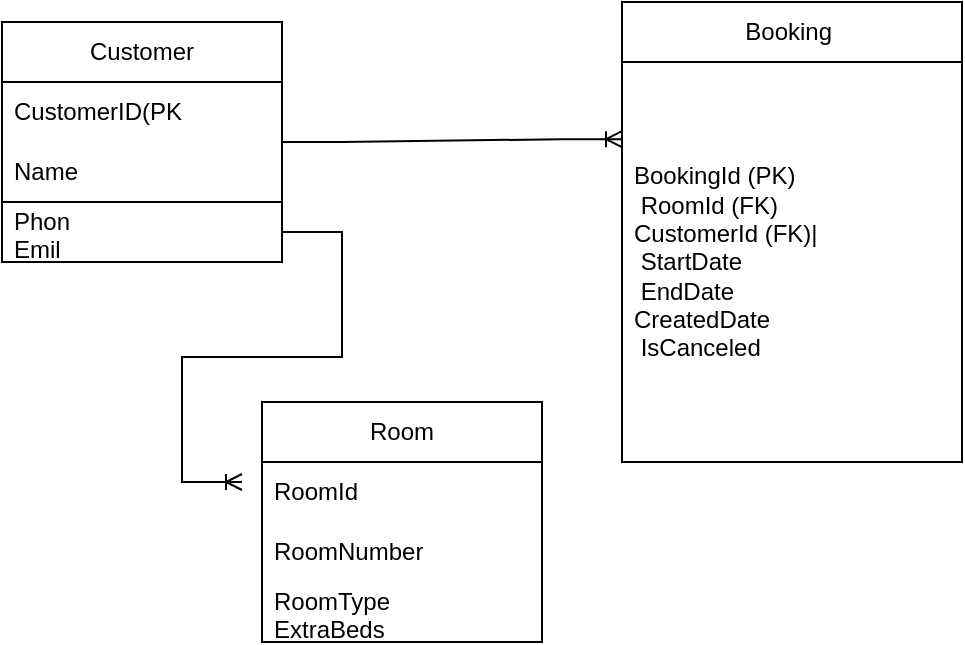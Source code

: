 <mxfile version="26.1.1">
  <diagram name="Page-1" id="7LAQk05MDK8cH8scg-bK">
    <mxGraphModel dx="794" dy="412" grid="1" gridSize="10" guides="1" tooltips="1" connect="1" arrows="1" fold="1" page="1" pageScale="1" pageWidth="827" pageHeight="1169" math="0" shadow="0">
      <root>
        <mxCell id="0" />
        <mxCell id="1" parent="0" />
        <mxCell id="z_g7c0bVCW1H3u5M801H-1" value="Customer" style="swimlane;fontStyle=0;childLayout=stackLayout;horizontal=1;startSize=30;horizontalStack=0;resizeParent=1;resizeParentMax=0;resizeLast=0;collapsible=1;marginBottom=0;whiteSpace=wrap;html=1;" vertex="1" parent="1">
          <mxGeometry x="130" y="90" width="140" height="120" as="geometry" />
        </mxCell>
        <mxCell id="z_g7c0bVCW1H3u5M801H-2" value="CustomerID(PK" style="text;strokeColor=none;fillColor=none;align=left;verticalAlign=middle;spacingLeft=4;spacingRight=4;overflow=hidden;points=[[0,0.5],[1,0.5]];portConstraint=eastwest;rotatable=0;whiteSpace=wrap;html=1;" vertex="1" parent="z_g7c0bVCW1H3u5M801H-1">
          <mxGeometry y="30" width="140" height="30" as="geometry" />
        </mxCell>
        <mxCell id="z_g7c0bVCW1H3u5M801H-3" value="Name" style="text;strokeColor=none;fillColor=none;align=left;verticalAlign=middle;spacingLeft=4;spacingRight=4;overflow=hidden;points=[[0,0.5],[1,0.5]];portConstraint=eastwest;rotatable=0;whiteSpace=wrap;html=1;" vertex="1" parent="z_g7c0bVCW1H3u5M801H-1">
          <mxGeometry y="60" width="140" height="30" as="geometry" />
        </mxCell>
        <mxCell id="z_g7c0bVCW1H3u5M801H-4" value="Phon&lt;div&gt;Emil&lt;/div&gt;" style="text;strokeColor=default;fillColor=none;align=left;verticalAlign=middle;spacingLeft=4;spacingRight=4;overflow=hidden;points=[[0,0.5],[1,0.5]];portConstraint=eastwest;rotatable=0;whiteSpace=wrap;html=1;perimeterSpacing=0;" vertex="1" parent="z_g7c0bVCW1H3u5M801H-1">
          <mxGeometry y="90" width="140" height="30" as="geometry" />
        </mxCell>
        <mxCell id="z_g7c0bVCW1H3u5M801H-5" value="Booking&amp;nbsp;" style="swimlane;fontStyle=0;childLayout=stackLayout;horizontal=1;startSize=30;horizontalStack=0;resizeParent=1;resizeParentMax=0;resizeLast=0;collapsible=1;marginBottom=0;whiteSpace=wrap;html=1;" vertex="1" parent="1">
          <mxGeometry x="440" y="80" width="170" height="230" as="geometry" />
        </mxCell>
        <mxCell id="z_g7c0bVCW1H3u5M801H-8" value="&lt;div&gt;BookingId (PK)&amp;nbsp;&lt;/div&gt;&lt;div&gt;&lt;span style=&quot;background-color: transparent; color: light-dark(rgb(0, 0, 0), rgb(255, 255, 255));&quot;&gt;&amp;nbsp;RoomId (FK)&amp;nbsp; &amp;nbsp;&amp;nbsp;&lt;/span&gt;&lt;span style=&quot;background-color: transparent; color: light-dark(rgb(0, 0, 0), rgb(255, 255, 255));&quot;&gt;&amp;nbsp; &amp;nbsp; &amp;nbsp; &amp;nbsp; &amp;nbsp; &amp;nbsp; &amp;nbsp; &amp;nbsp; &amp;nbsp; &amp;nbsp; &amp;nbsp; CustomerId (FK)|&lt;/span&gt;&lt;span style=&quot;background-color: transparent; color: light-dark(rgb(0, 0, 0), rgb(255, 255, 255));&quot;&gt;&amp;nbsp; &amp;nbsp; &amp;nbsp; &amp;nbsp; &amp;nbsp;&amp;nbsp;&lt;/span&gt;&lt;span style=&quot;background-color: transparent; color: light-dark(rgb(0, 0, 0), rgb(255, 255, 255));&quot;&gt;&amp;nbsp; &amp;nbsp; &amp;nbsp; &amp;nbsp; &amp;nbsp; &amp;nbsp;StartDate&amp;nbsp; &amp;nbsp; &amp;nbsp; &lt;/span&gt;&lt;span style=&quot;background-color: transparent; color: light-dark(rgb(0, 0, 0), rgb(255, 255, 255));&quot;&gt;&amp;nbsp; &amp;nbsp; &amp;nbsp; &amp;nbsp; &amp;nbsp; &amp;nbsp; &amp;nbsp; &amp;nbsp; &amp;nbsp; &amp;nbsp; &amp;nbsp; &amp;nbsp; &amp;nbsp;EndDate&amp;nbsp; &amp;nbsp; &amp;nbsp; &amp;nbsp;&amp;nbsp;&lt;/span&gt;&lt;span style=&quot;background-color: transparent; color: light-dark(rgb(0, 0, 0), rgb(255, 255, 255));&quot;&gt;&amp;nbsp; &amp;nbsp; &amp;nbsp; &amp;nbsp; &amp;nbsp; &amp;nbsp; &amp;nbsp; &amp;nbsp; &amp;nbsp; &amp;nbsp; &amp;nbsp; &amp;nbsp; CreatedDate&amp;nbsp; &amp;nbsp;&amp;nbsp;&lt;/span&gt;&lt;/div&gt;&lt;div&gt;&amp;nbsp;IsCanceled&lt;/div&gt;" style="text;strokeColor=none;fillColor=none;align=left;verticalAlign=middle;spacingLeft=4;spacingRight=4;overflow=hidden;points=[[0,0.5],[1,0.5]];portConstraint=eastwest;rotatable=0;whiteSpace=wrap;html=1;" vertex="1" parent="z_g7c0bVCW1H3u5M801H-5">
          <mxGeometry y="30" width="170" height="200" as="geometry" />
        </mxCell>
        <mxCell id="z_g7c0bVCW1H3u5M801H-13" value="Room" style="swimlane;fontStyle=0;childLayout=stackLayout;horizontal=1;startSize=30;horizontalStack=0;resizeParent=1;resizeParentMax=0;resizeLast=0;collapsible=1;marginBottom=0;whiteSpace=wrap;html=1;" vertex="1" parent="1">
          <mxGeometry x="260" y="280" width="140" height="120" as="geometry" />
        </mxCell>
        <mxCell id="z_g7c0bVCW1H3u5M801H-14" value="RoomId" style="text;strokeColor=none;fillColor=none;align=left;verticalAlign=middle;spacingLeft=4;spacingRight=4;overflow=hidden;points=[[0,0.5],[1,0.5]];portConstraint=eastwest;rotatable=0;whiteSpace=wrap;html=1;" vertex="1" parent="z_g7c0bVCW1H3u5M801H-13">
          <mxGeometry y="30" width="140" height="30" as="geometry" />
        </mxCell>
        <mxCell id="z_g7c0bVCW1H3u5M801H-15" value="RoomNumber" style="text;strokeColor=none;fillColor=none;align=left;verticalAlign=middle;spacingLeft=4;spacingRight=4;overflow=hidden;points=[[0,0.5],[1,0.5]];portConstraint=eastwest;rotatable=0;whiteSpace=wrap;html=1;" vertex="1" parent="z_g7c0bVCW1H3u5M801H-13">
          <mxGeometry y="60" width="140" height="30" as="geometry" />
        </mxCell>
        <mxCell id="z_g7c0bVCW1H3u5M801H-16" value="&lt;div&gt;RoomType&amp;nbsp; &amp;nbsp;&lt;/div&gt;&lt;div&gt;ExtraBeds&lt;/div&gt;" style="text;strokeColor=none;fillColor=none;align=left;verticalAlign=middle;spacingLeft=4;spacingRight=4;overflow=hidden;points=[[0,0.5],[1,0.5]];portConstraint=eastwest;rotatable=0;whiteSpace=wrap;html=1;" vertex="1" parent="z_g7c0bVCW1H3u5M801H-13">
          <mxGeometry y="90" width="140" height="30" as="geometry" />
        </mxCell>
        <mxCell id="z_g7c0bVCW1H3u5M801H-18" value="" style="edgeStyle=entityRelationEdgeStyle;fontSize=12;html=1;endArrow=ERoneToMany;rounded=0;entryX=0;entryY=0.193;entryDx=0;entryDy=0;entryPerimeter=0;" edge="1" parent="1" target="z_g7c0bVCW1H3u5M801H-8">
          <mxGeometry width="100" height="100" relative="1" as="geometry">
            <mxPoint x="270" y="150" as="sourcePoint" />
            <mxPoint x="438" y="150" as="targetPoint" />
          </mxGeometry>
        </mxCell>
        <mxCell id="z_g7c0bVCW1H3u5M801H-19" value="" style="edgeStyle=entityRelationEdgeStyle;fontSize=12;html=1;endArrow=ERoneToMany;rounded=0;exitX=1;exitY=0.5;exitDx=0;exitDy=0;" edge="1" parent="1" source="z_g7c0bVCW1H3u5M801H-4">
          <mxGeometry width="100" height="100" relative="1" as="geometry">
            <mxPoint x="160" y="350" as="sourcePoint" />
            <mxPoint x="250" y="320" as="targetPoint" />
          </mxGeometry>
        </mxCell>
      </root>
    </mxGraphModel>
  </diagram>
</mxfile>
